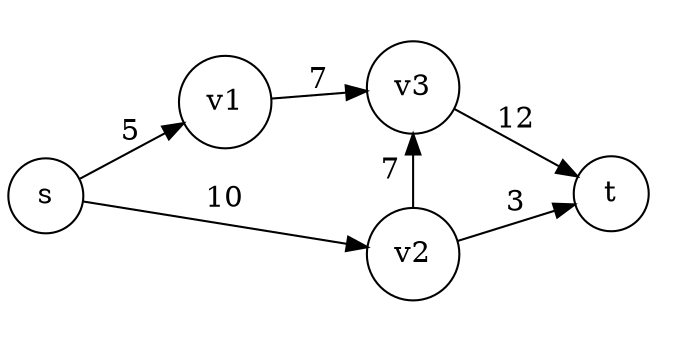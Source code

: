 
digraph g {
	rankdir=LR;
	node [shape="circle"];
	s;
	t;
	subgraph cluster1 {
		color=white;
		v1 -> v3 [label="7"];
		//[constraint=false];
		v2 -> v3 [label="7",constraint=false];
		v2 -> t [label="3"];
		v3 -> t [label="12"];
	}
	s -> v1 [label="5"];
	s -> v2 [label="10"];
}